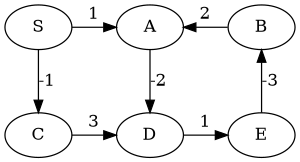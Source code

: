digraph G {
  size = "2,2";

  { rank = same; S A B }
  { rank = same; C D E }

  S -> A [label = "1"];
  S -> C [label = "-1"];
  A -> D [label = "-2"];
  B -> A [label = "2"] [constraint = false];
  C -> D [label = "3"];
  D -> E [label = "1"];
  E -> B [label = "-3"][constraint = false];

}